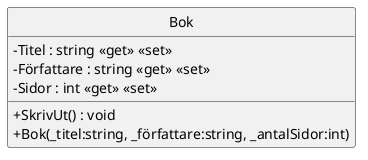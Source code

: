 @startuml
skinparam classAttributeIconSize 0
skinparam Monochrome true
hide circle
class Bok {
    - Titel : string <<get>> <<set>>
    - Författare : string <<get>> <<set>>
    - Sidor : int <<get>> <<set>>
    + SkrivUt() : void
    + Bok(_titel:string, _författare:string, _antalSidor:int)
}
@enduml
